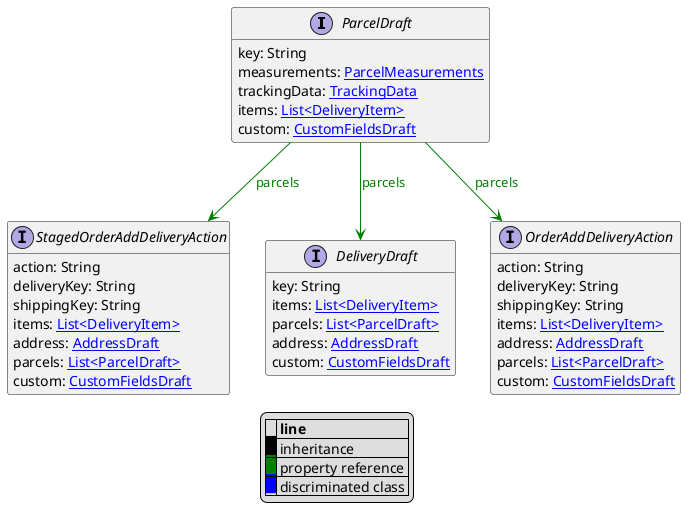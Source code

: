 @startuml

hide empty fields
hide empty methods
legend
|= |= line |
|<back:black>   </back>| inheritance |
|<back:green>   </back>| property reference |
|<back:blue>   </back>| discriminated class |
endlegend
interface ParcelDraft [[ParcelDraft.svg]]  {
    key: String
    measurements: [[ParcelMeasurements.svg ParcelMeasurements]]
    trackingData: [[TrackingData.svg TrackingData]]
    items: [[DeliveryItem.svg List<DeliveryItem>]]
    custom: [[CustomFieldsDraft.svg CustomFieldsDraft]]
}



interface StagedOrderAddDeliveryAction [[StagedOrderAddDeliveryAction.svg]]  {
    action: String
    deliveryKey: String
    shippingKey: String
    items: [[DeliveryItem.svg List<DeliveryItem>]]
    address: [[AddressDraft.svg AddressDraft]]
    parcels: [[ParcelDraft.svg List<ParcelDraft>]]
    custom: [[CustomFieldsDraft.svg CustomFieldsDraft]]
}
interface DeliveryDraft [[DeliveryDraft.svg]]  {
    key: String
    items: [[DeliveryItem.svg List<DeliveryItem>]]
    parcels: [[ParcelDraft.svg List<ParcelDraft>]]
    address: [[AddressDraft.svg AddressDraft]]
    custom: [[CustomFieldsDraft.svg CustomFieldsDraft]]
}
interface OrderAddDeliveryAction [[OrderAddDeliveryAction.svg]]  {
    action: String
    deliveryKey: String
    shippingKey: String
    items: [[DeliveryItem.svg List<DeliveryItem>]]
    address: [[AddressDraft.svg AddressDraft]]
    parcels: [[ParcelDraft.svg List<ParcelDraft>]]
    custom: [[CustomFieldsDraft.svg CustomFieldsDraft]]
}

ParcelDraft --> StagedOrderAddDeliveryAction #green;text:green : "parcels"
ParcelDraft --> DeliveryDraft #green;text:green : "parcels"
ParcelDraft --> OrderAddDeliveryAction #green;text:green : "parcels"
@enduml
